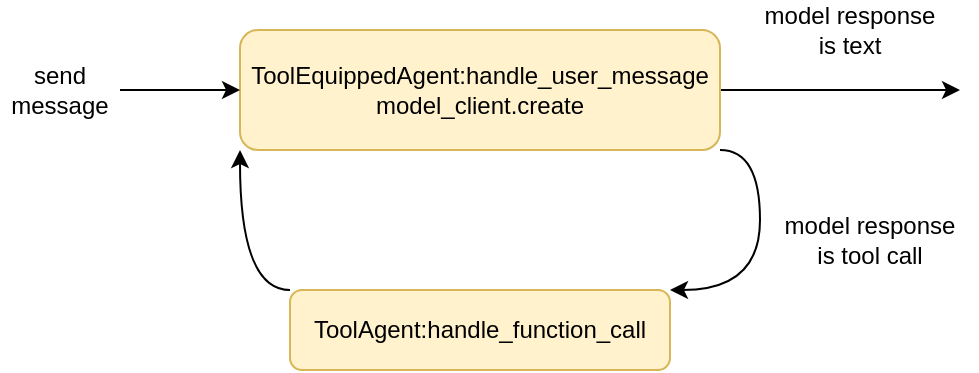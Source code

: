 <mxfile version="24.7.4">
  <diagram name="Page-1" id="2U5l3ylZQluw78bWm4Ui">
    <mxGraphModel dx="1756" dy="1091" grid="1" gridSize="10" guides="1" tooltips="1" connect="1" arrows="1" fold="1" page="1" pageScale="1" pageWidth="850" pageHeight="1100" math="0" shadow="0">
      <root>
        <mxCell id="0" />
        <mxCell id="1" parent="0" />
        <mxCell id="HfMixxTfmlLCSILu5LXk-10" style="edgeStyle=orthogonalEdgeStyle;rounded=0;orthogonalLoop=1;jettySize=auto;html=1;exitX=0;exitY=0;exitDx=0;exitDy=0;entryX=0;entryY=1;entryDx=0;entryDy=0;curved=1;" edge="1" parent="1" source="HfMixxTfmlLCSILu5LXk-1" target="HfMixxTfmlLCSILu5LXk-2">
          <mxGeometry relative="1" as="geometry">
            <Array as="points">
              <mxPoint x="240" y="370" />
            </Array>
          </mxGeometry>
        </mxCell>
        <mxCell id="HfMixxTfmlLCSILu5LXk-1" value="ToolAgent:handle_function_call" style="rounded=1;whiteSpace=wrap;html=1;fillColor=#fff2cc;strokeColor=#d6b656;" vertex="1" parent="1">
          <mxGeometry x="265" y="370" width="190" height="40" as="geometry" />
        </mxCell>
        <mxCell id="HfMixxTfmlLCSILu5LXk-8" style="edgeStyle=orthogonalEdgeStyle;rounded=0;orthogonalLoop=1;jettySize=auto;html=1;exitX=1;exitY=1;exitDx=0;exitDy=0;entryX=1;entryY=0;entryDx=0;entryDy=0;curved=1;" edge="1" parent="1" source="HfMixxTfmlLCSILu5LXk-2" target="HfMixxTfmlLCSILu5LXk-1">
          <mxGeometry relative="1" as="geometry">
            <Array as="points">
              <mxPoint x="500" y="300" />
              <mxPoint x="500" y="370" />
            </Array>
          </mxGeometry>
        </mxCell>
        <mxCell id="HfMixxTfmlLCSILu5LXk-15" style="edgeStyle=orthogonalEdgeStyle;rounded=0;orthogonalLoop=1;jettySize=auto;html=1;exitX=1;exitY=0.5;exitDx=0;exitDy=0;" edge="1" parent="1" source="HfMixxTfmlLCSILu5LXk-2">
          <mxGeometry relative="1" as="geometry">
            <mxPoint x="600" y="270" as="targetPoint" />
          </mxGeometry>
        </mxCell>
        <mxCell id="HfMixxTfmlLCSILu5LXk-2" value="ToolEquippedAgent:handle_user_message&lt;div&gt;model_client.create&lt;/div&gt;" style="rounded=1;whiteSpace=wrap;html=1;fillColor=#fff2cc;strokeColor=#d6b656;" vertex="1" parent="1">
          <mxGeometry x="240" y="240" width="240" height="60" as="geometry" />
        </mxCell>
        <mxCell id="HfMixxTfmlLCSILu5LXk-17" style="edgeStyle=orthogonalEdgeStyle;rounded=0;orthogonalLoop=1;jettySize=auto;html=1;exitX=1;exitY=0.5;exitDx=0;exitDy=0;entryX=0;entryY=0.5;entryDx=0;entryDy=0;" edge="1" parent="1" source="HfMixxTfmlLCSILu5LXk-3" target="HfMixxTfmlLCSILu5LXk-2">
          <mxGeometry relative="1" as="geometry" />
        </mxCell>
        <mxCell id="HfMixxTfmlLCSILu5LXk-3" value="send message" style="text;html=1;align=center;verticalAlign=middle;whiteSpace=wrap;rounded=0;" vertex="1" parent="1">
          <mxGeometry x="120" y="255" width="60" height="30" as="geometry" />
        </mxCell>
        <mxCell id="HfMixxTfmlLCSILu5LXk-12" value="model response is tool call" style="text;html=1;align=center;verticalAlign=middle;whiteSpace=wrap;rounded=0;" vertex="1" parent="1">
          <mxGeometry x="510" y="330" width="90" height="30" as="geometry" />
        </mxCell>
        <mxCell id="HfMixxTfmlLCSILu5LXk-16" value="model response is text" style="text;html=1;align=center;verticalAlign=middle;whiteSpace=wrap;rounded=0;" vertex="1" parent="1">
          <mxGeometry x="500" y="225" width="90" height="30" as="geometry" />
        </mxCell>
      </root>
    </mxGraphModel>
  </diagram>
</mxfile>
